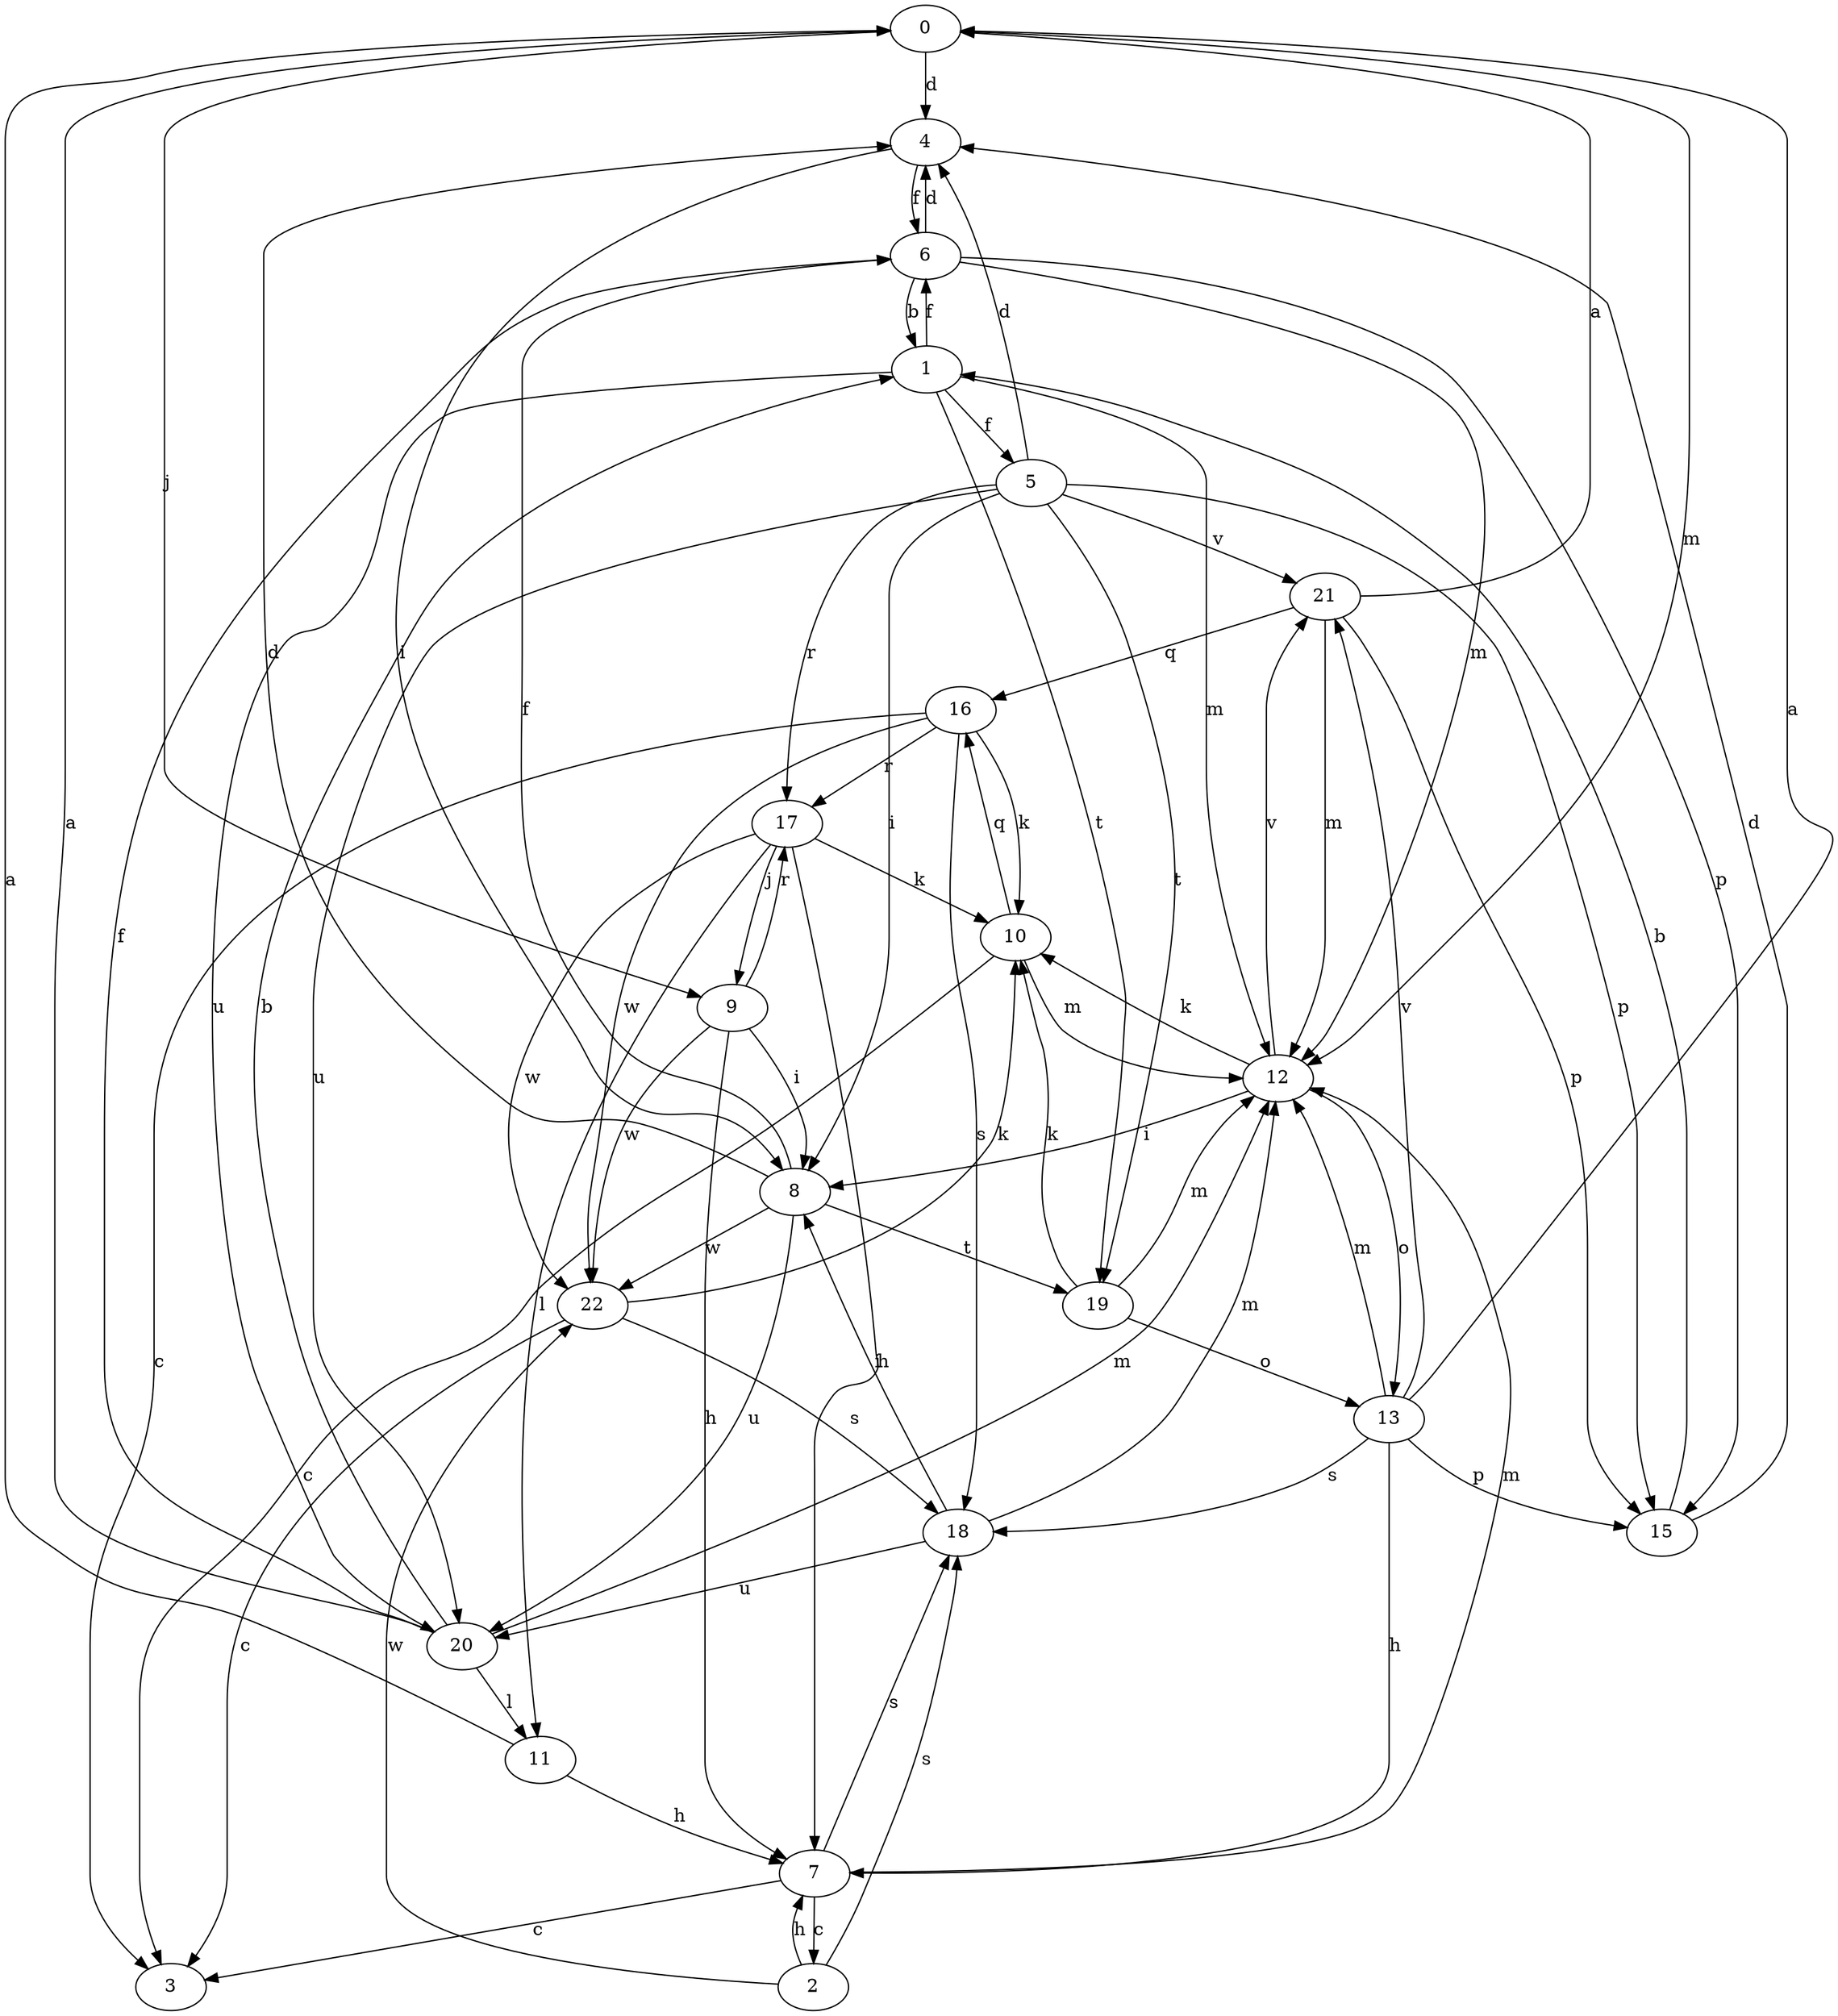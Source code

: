 strict digraph  {
0;
1;
2;
3;
4;
5;
6;
7;
8;
9;
10;
11;
12;
13;
15;
16;
17;
18;
19;
20;
21;
22;
0 -> 4  [label=d];
0 -> 9  [label=j];
0 -> 12  [label=m];
1 -> 5  [label=f];
1 -> 6  [label=f];
1 -> 12  [label=m];
1 -> 19  [label=t];
1 -> 20  [label=u];
2 -> 7  [label=h];
2 -> 18  [label=s];
2 -> 22  [label=w];
4 -> 6  [label=f];
4 -> 8  [label=i];
5 -> 4  [label=d];
5 -> 8  [label=i];
5 -> 15  [label=p];
5 -> 17  [label=r];
5 -> 19  [label=t];
5 -> 20  [label=u];
5 -> 21  [label=v];
6 -> 1  [label=b];
6 -> 4  [label=d];
6 -> 12  [label=m];
6 -> 15  [label=p];
7 -> 2  [label=c];
7 -> 3  [label=c];
7 -> 12  [label=m];
7 -> 18  [label=s];
8 -> 4  [label=d];
8 -> 6  [label=f];
8 -> 19  [label=t];
8 -> 20  [label=u];
8 -> 22  [label=w];
9 -> 7  [label=h];
9 -> 8  [label=i];
9 -> 17  [label=r];
9 -> 22  [label=w];
10 -> 3  [label=c];
10 -> 12  [label=m];
10 -> 16  [label=q];
11 -> 0  [label=a];
11 -> 7  [label=h];
12 -> 8  [label=i];
12 -> 10  [label=k];
12 -> 13  [label=o];
12 -> 21  [label=v];
13 -> 0  [label=a];
13 -> 7  [label=h];
13 -> 12  [label=m];
13 -> 15  [label=p];
13 -> 18  [label=s];
13 -> 21  [label=v];
15 -> 1  [label=b];
15 -> 4  [label=d];
16 -> 3  [label=c];
16 -> 10  [label=k];
16 -> 17  [label=r];
16 -> 18  [label=s];
16 -> 22  [label=w];
17 -> 7  [label=h];
17 -> 9  [label=j];
17 -> 10  [label=k];
17 -> 11  [label=l];
17 -> 22  [label=w];
18 -> 8  [label=i];
18 -> 12  [label=m];
18 -> 20  [label=u];
19 -> 10  [label=k];
19 -> 12  [label=m];
19 -> 13  [label=o];
20 -> 0  [label=a];
20 -> 1  [label=b];
20 -> 6  [label=f];
20 -> 11  [label=l];
20 -> 12  [label=m];
21 -> 0  [label=a];
21 -> 12  [label=m];
21 -> 15  [label=p];
21 -> 16  [label=q];
22 -> 3  [label=c];
22 -> 10  [label=k];
22 -> 18  [label=s];
}
